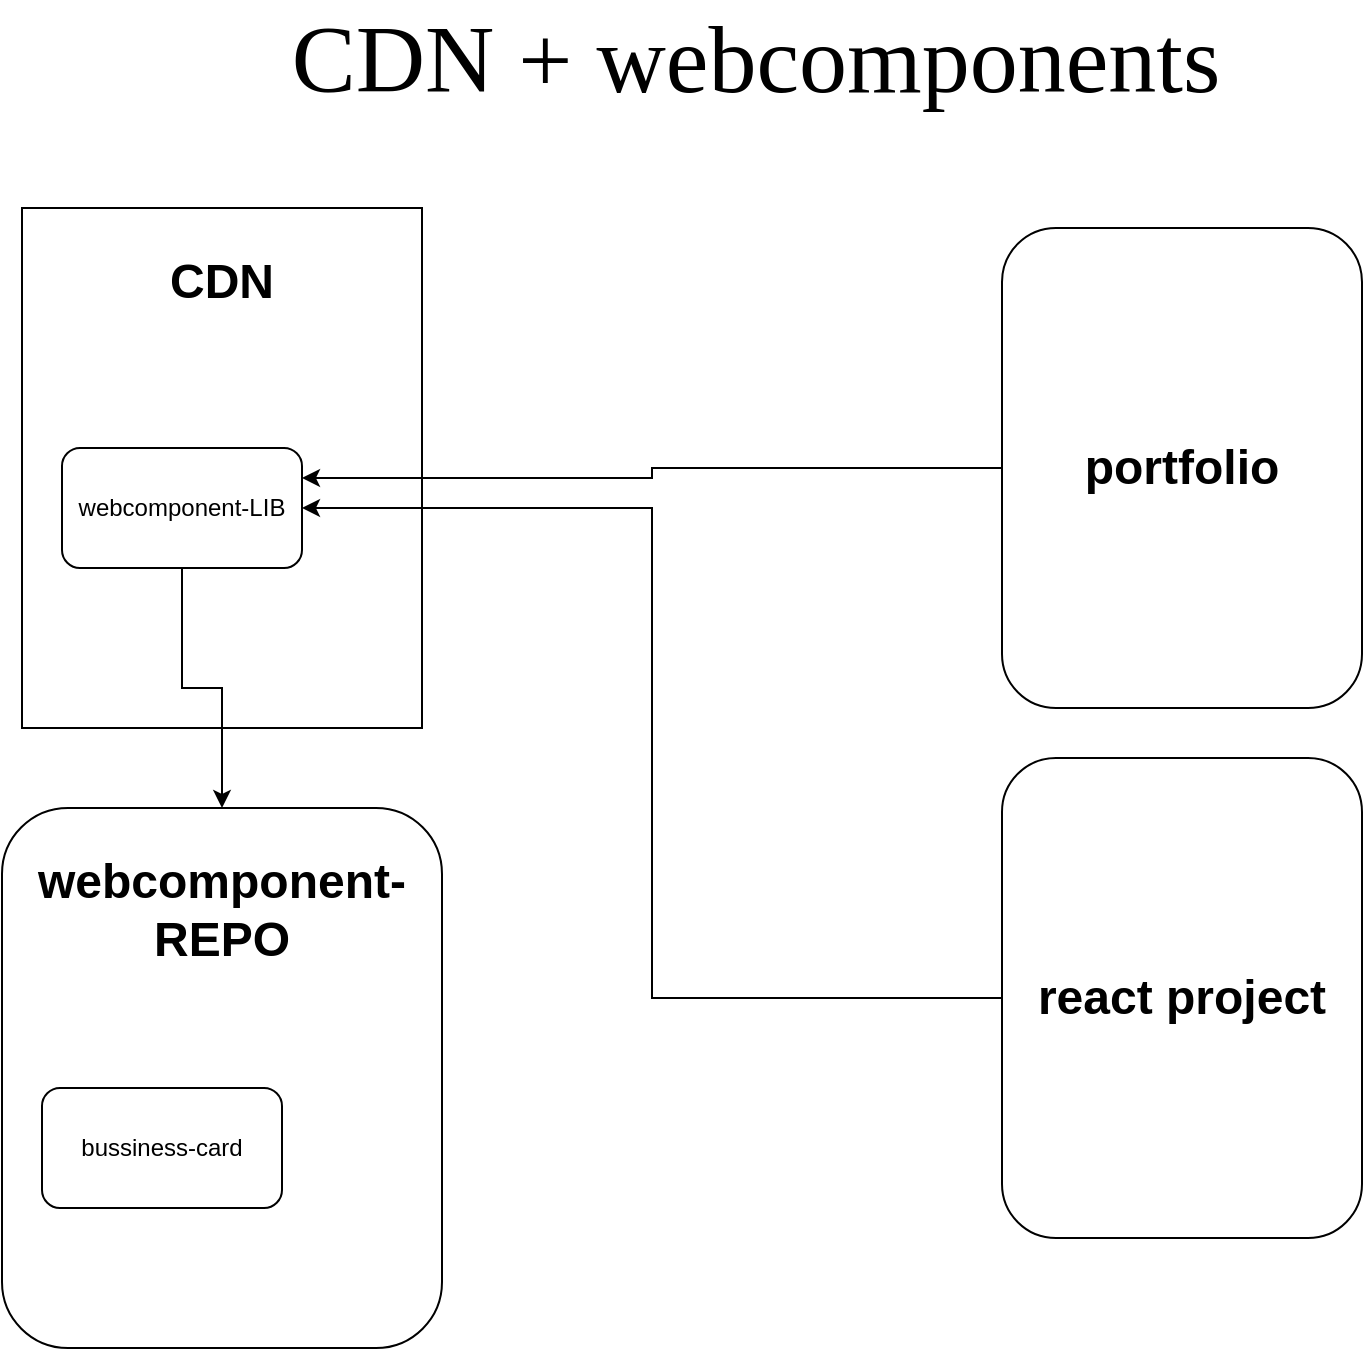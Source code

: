 <mxfile version="24.7.6">
  <diagram name="Página-1" id="BIMuQVcGO2IbXSUYDT5V">
    <mxGraphModel dx="2010" dy="786" grid="1" gridSize="10" guides="1" tooltips="1" connect="1" arrows="1" fold="1" page="1" pageScale="1" pageWidth="827" pageHeight="1169" math="0" shadow="0">
      <root>
        <mxCell id="0" />
        <mxCell id="1" parent="0" />
        <mxCell id="ji75eMG0Q7Ob7pB4kZE6-1" value="&lt;h1&gt;CDN&lt;/h1&gt;" style="rounded=0;whiteSpace=wrap;html=1;horizontal=1;verticalAlign=top;" vertex="1" parent="1">
          <mxGeometry x="70" y="120" width="200" height="260" as="geometry" />
        </mxCell>
        <mxCell id="ji75eMG0Q7Ob7pB4kZE6-5" style="edgeStyle=orthogonalEdgeStyle;rounded=0;orthogonalLoop=1;jettySize=auto;html=1;endArrow=none;endFill=0;startArrow=classic;startFill=1;" edge="1" parent="1" source="ji75eMG0Q7Ob7pB4kZE6-2" target="ji75eMG0Q7Ob7pB4kZE6-4">
          <mxGeometry relative="1" as="geometry" />
        </mxCell>
        <mxCell id="ji75eMG0Q7Ob7pB4kZE6-2" value="&lt;h1&gt;webcomponent-REPO&lt;/h1&gt;" style="rounded=1;whiteSpace=wrap;html=1;verticalAlign=top;" vertex="1" parent="1">
          <mxGeometry x="60" y="420" width="220" height="270" as="geometry" />
        </mxCell>
        <mxCell id="ji75eMG0Q7Ob7pB4kZE6-4" value="webcomponent-LIB" style="rounded=1;whiteSpace=wrap;html=1;" vertex="1" parent="1">
          <mxGeometry x="90" y="240" width="120" height="60" as="geometry" />
        </mxCell>
        <mxCell id="ji75eMG0Q7Ob7pB4kZE6-6" value="bussiness-card" style="rounded=1;whiteSpace=wrap;html=1;" vertex="1" parent="1">
          <mxGeometry x="80" y="560" width="120" height="60" as="geometry" />
        </mxCell>
        <mxCell id="ji75eMG0Q7Ob7pB4kZE6-9" style="edgeStyle=orthogonalEdgeStyle;rounded=0;orthogonalLoop=1;jettySize=auto;html=1;entryX=1;entryY=0.25;entryDx=0;entryDy=0;" edge="1" parent="1" source="ji75eMG0Q7Ob7pB4kZE6-7" target="ji75eMG0Q7Ob7pB4kZE6-4">
          <mxGeometry relative="1" as="geometry" />
        </mxCell>
        <mxCell id="ji75eMG0Q7Ob7pB4kZE6-7" value="&lt;h1&gt;portfolio&lt;/h1&gt;" style="rounded=1;whiteSpace=wrap;html=1;" vertex="1" parent="1">
          <mxGeometry x="560" y="130" width="180" height="240" as="geometry" />
        </mxCell>
        <mxCell id="ji75eMG0Q7Ob7pB4kZE6-8" value="&lt;h1&gt;react project&lt;/h1&gt;" style="rounded=1;whiteSpace=wrap;html=1;" vertex="1" parent="1">
          <mxGeometry x="560" y="395" width="180" height="240" as="geometry" />
        </mxCell>
        <mxCell id="ji75eMG0Q7Ob7pB4kZE6-10" style="edgeStyle=orthogonalEdgeStyle;rounded=0;orthogonalLoop=1;jettySize=auto;html=1;entryX=1;entryY=0.5;entryDx=0;entryDy=0;" edge="1" parent="1" source="ji75eMG0Q7Ob7pB4kZE6-8" target="ji75eMG0Q7Ob7pB4kZE6-4">
          <mxGeometry relative="1" as="geometry" />
        </mxCell>
        <mxCell id="ji75eMG0Q7Ob7pB4kZE6-11" value="&lt;font style=&quot;font-size: 48px;&quot; face=&quot;Lucida Console&quot;&gt;CDN + webcomponents&lt;/font&gt;" style="text;html=1;align=center;verticalAlign=middle;whiteSpace=wrap;rounded=0;" vertex="1" parent="1">
          <mxGeometry x="134" y="30" width="606" height="30" as="geometry" />
        </mxCell>
      </root>
    </mxGraphModel>
  </diagram>
</mxfile>
